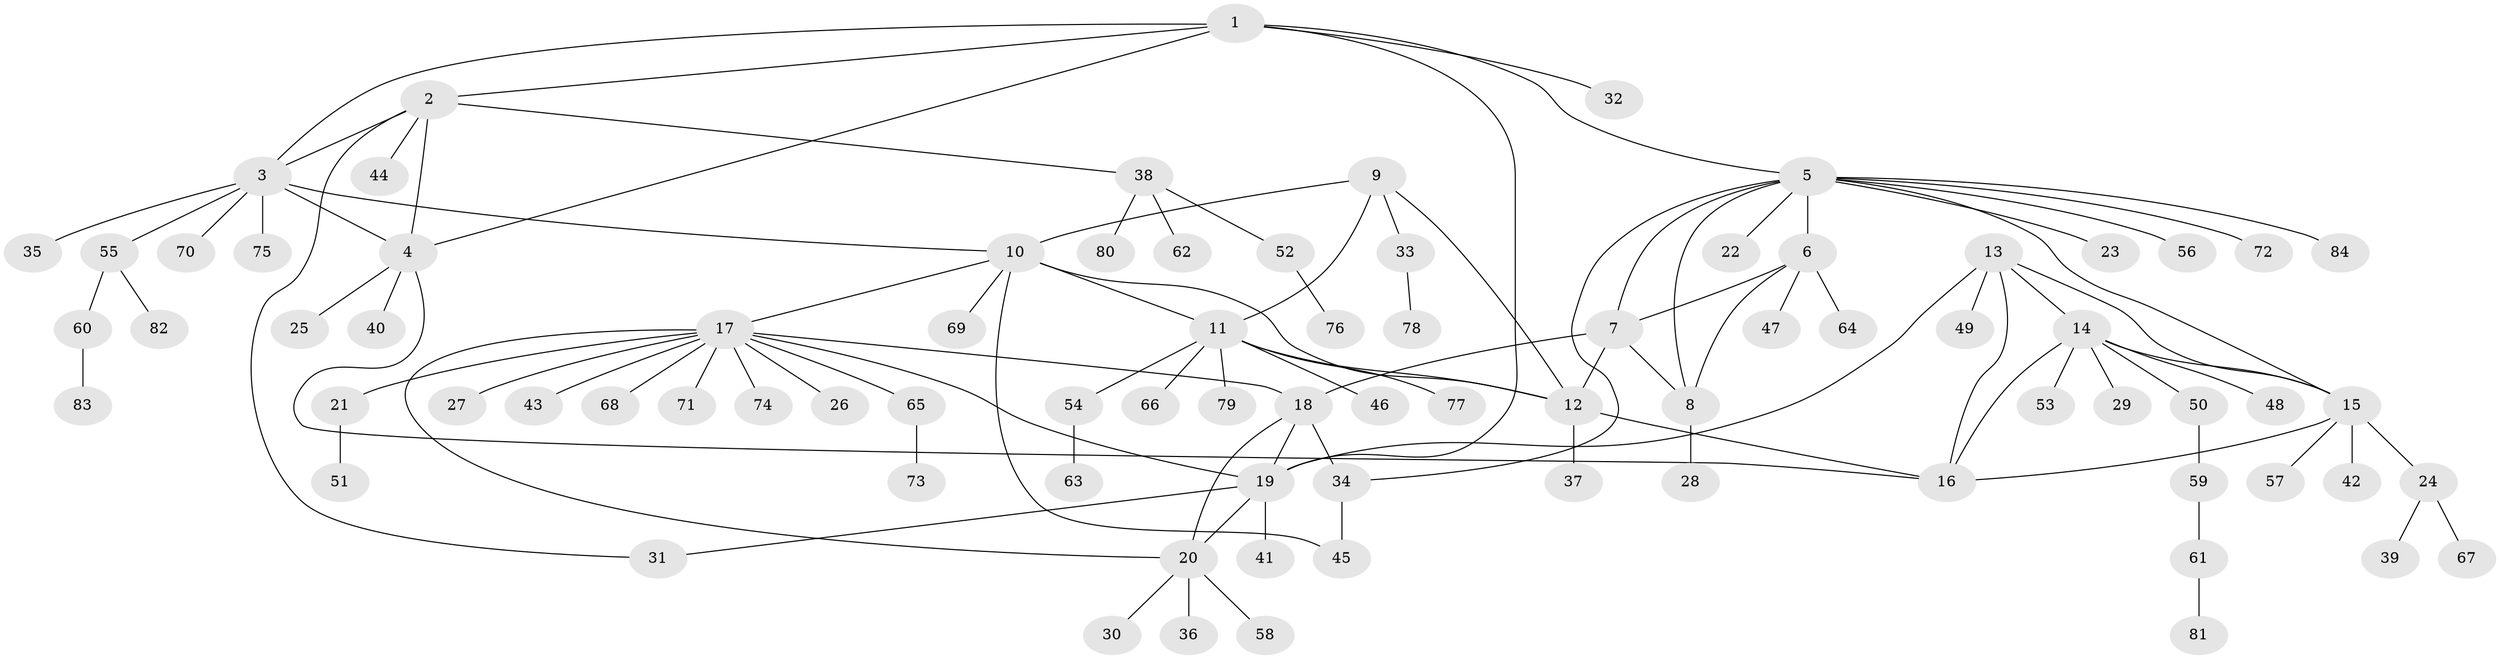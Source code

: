 // coarse degree distribution, {4: 0.04838709677419355, 8: 0.03225806451612903, 6: 0.04838709677419355, 12: 0.016129032258064516, 2: 0.11290322580645161, 3: 0.03225806451612903, 9: 0.016129032258064516, 5: 0.03225806451612903, 11: 0.016129032258064516, 7: 0.016129032258064516, 1: 0.6290322580645161}
// Generated by graph-tools (version 1.1) at 2025/42/03/06/25 10:42:10]
// undirected, 84 vertices, 107 edges
graph export_dot {
graph [start="1"]
  node [color=gray90,style=filled];
  1;
  2;
  3;
  4;
  5;
  6;
  7;
  8;
  9;
  10;
  11;
  12;
  13;
  14;
  15;
  16;
  17;
  18;
  19;
  20;
  21;
  22;
  23;
  24;
  25;
  26;
  27;
  28;
  29;
  30;
  31;
  32;
  33;
  34;
  35;
  36;
  37;
  38;
  39;
  40;
  41;
  42;
  43;
  44;
  45;
  46;
  47;
  48;
  49;
  50;
  51;
  52;
  53;
  54;
  55;
  56;
  57;
  58;
  59;
  60;
  61;
  62;
  63;
  64;
  65;
  66;
  67;
  68;
  69;
  70;
  71;
  72;
  73;
  74;
  75;
  76;
  77;
  78;
  79;
  80;
  81;
  82;
  83;
  84;
  1 -- 2;
  1 -- 3;
  1 -- 4;
  1 -- 5;
  1 -- 19;
  1 -- 32;
  2 -- 3;
  2 -- 4;
  2 -- 31;
  2 -- 38;
  2 -- 44;
  3 -- 4;
  3 -- 10;
  3 -- 35;
  3 -- 55;
  3 -- 70;
  3 -- 75;
  4 -- 16;
  4 -- 25;
  4 -- 40;
  5 -- 6;
  5 -- 7;
  5 -- 8;
  5 -- 15;
  5 -- 22;
  5 -- 23;
  5 -- 34;
  5 -- 56;
  5 -- 72;
  5 -- 84;
  6 -- 7;
  6 -- 8;
  6 -- 47;
  6 -- 64;
  7 -- 8;
  7 -- 12;
  7 -- 18;
  8 -- 28;
  9 -- 10;
  9 -- 11;
  9 -- 12;
  9 -- 33;
  10 -- 11;
  10 -- 12;
  10 -- 17;
  10 -- 45;
  10 -- 69;
  11 -- 12;
  11 -- 46;
  11 -- 54;
  11 -- 66;
  11 -- 77;
  11 -- 79;
  12 -- 16;
  12 -- 37;
  13 -- 14;
  13 -- 15;
  13 -- 16;
  13 -- 19;
  13 -- 49;
  14 -- 15;
  14 -- 16;
  14 -- 29;
  14 -- 48;
  14 -- 50;
  14 -- 53;
  15 -- 16;
  15 -- 24;
  15 -- 42;
  15 -- 57;
  17 -- 18;
  17 -- 19;
  17 -- 20;
  17 -- 21;
  17 -- 26;
  17 -- 27;
  17 -- 43;
  17 -- 65;
  17 -- 68;
  17 -- 71;
  17 -- 74;
  18 -- 19;
  18 -- 20;
  18 -- 34;
  19 -- 20;
  19 -- 31;
  19 -- 41;
  20 -- 30;
  20 -- 36;
  20 -- 58;
  21 -- 51;
  24 -- 39;
  24 -- 67;
  33 -- 78;
  34 -- 45;
  38 -- 52;
  38 -- 62;
  38 -- 80;
  50 -- 59;
  52 -- 76;
  54 -- 63;
  55 -- 60;
  55 -- 82;
  59 -- 61;
  60 -- 83;
  61 -- 81;
  65 -- 73;
}
